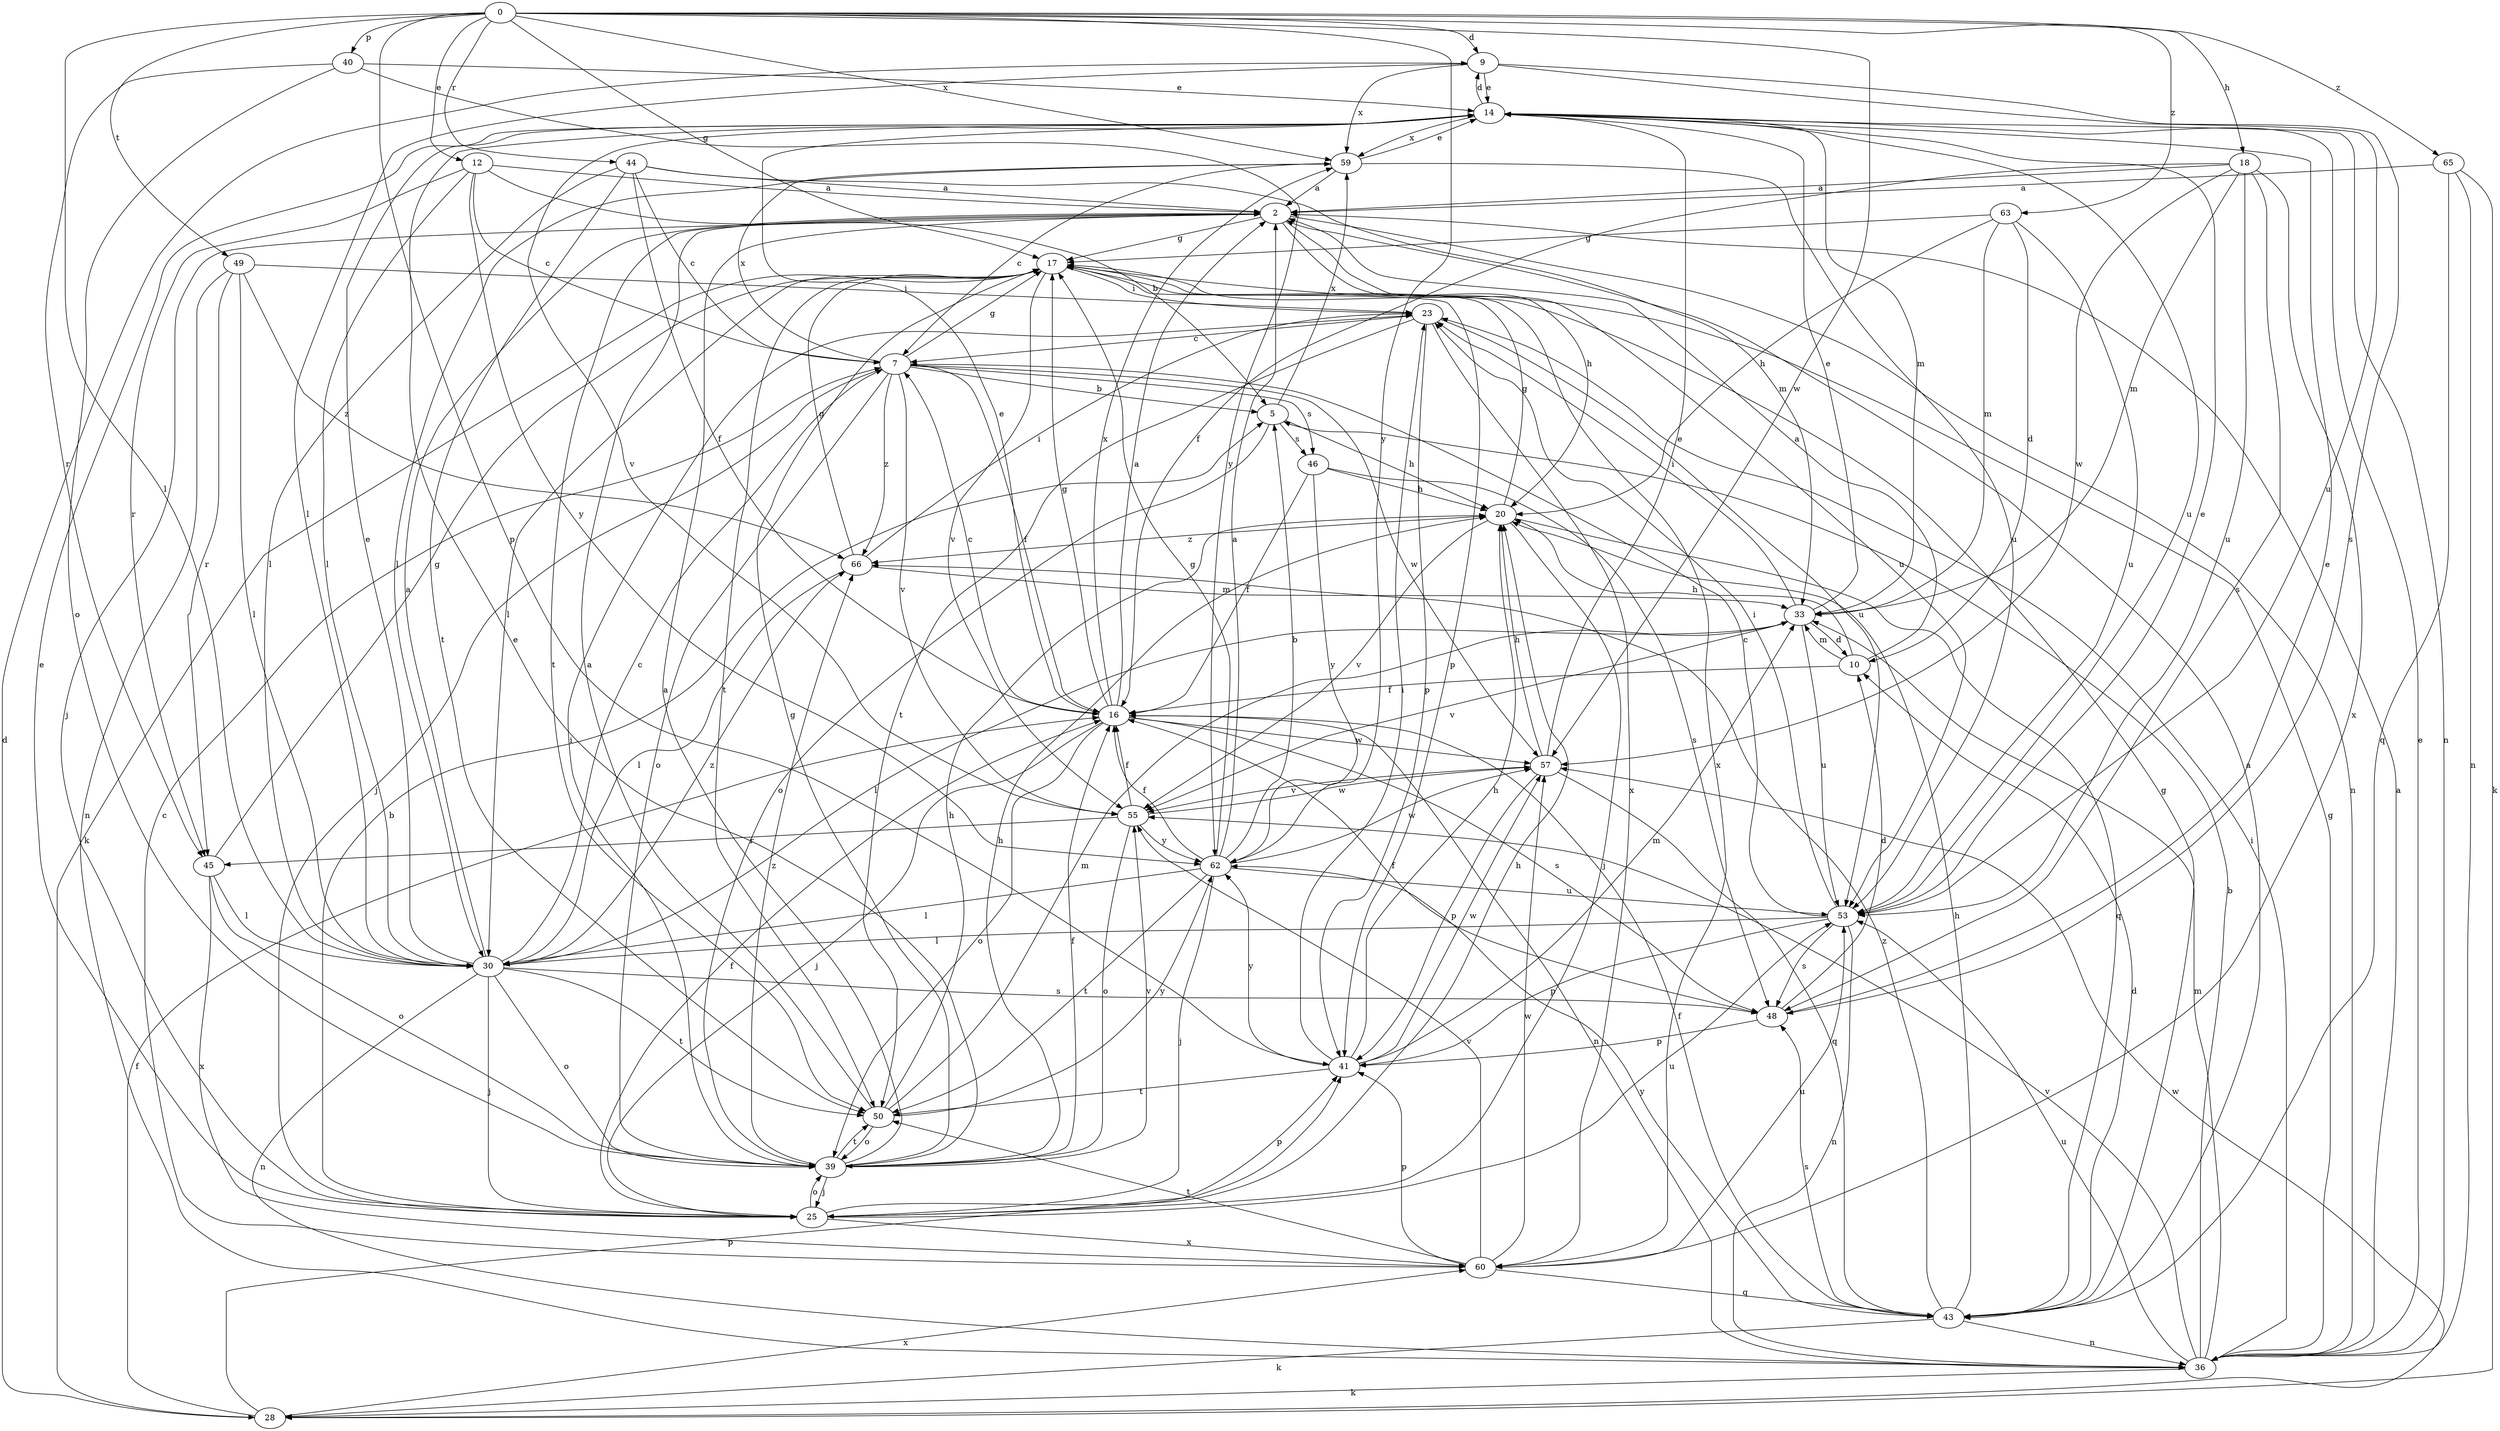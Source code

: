strict digraph  {
0;
2;
5;
7;
9;
10;
12;
14;
16;
17;
18;
20;
23;
25;
28;
30;
33;
36;
39;
40;
41;
43;
44;
45;
46;
48;
49;
50;
53;
55;
57;
59;
60;
62;
63;
65;
66;
0 -> 9  [label=d];
0 -> 12  [label=e];
0 -> 17  [label=g];
0 -> 18  [label=h];
0 -> 30  [label=l];
0 -> 40  [label=p];
0 -> 41  [label=p];
0 -> 44  [label=r];
0 -> 49  [label=t];
0 -> 57  [label=w];
0 -> 59  [label=x];
0 -> 62  [label=y];
0 -> 63  [label=z];
0 -> 65  [label=z];
2 -> 17  [label=g];
2 -> 20  [label=h];
2 -> 25  [label=j];
2 -> 36  [label=n];
2 -> 50  [label=t];
2 -> 53  [label=u];
5 -> 20  [label=h];
5 -> 39  [label=o];
5 -> 46  [label=s];
5 -> 59  [label=x];
7 -> 5  [label=b];
7 -> 16  [label=f];
7 -> 17  [label=g];
7 -> 25  [label=j];
7 -> 39  [label=o];
7 -> 46  [label=s];
7 -> 55  [label=v];
7 -> 57  [label=w];
7 -> 59  [label=x];
7 -> 66  [label=z];
9 -> 14  [label=e];
9 -> 30  [label=l];
9 -> 48  [label=s];
9 -> 53  [label=u];
9 -> 59  [label=x];
10 -> 2  [label=a];
10 -> 16  [label=f];
10 -> 20  [label=h];
10 -> 33  [label=m];
12 -> 2  [label=a];
12 -> 5  [label=b];
12 -> 7  [label=c];
12 -> 30  [label=l];
12 -> 45  [label=r];
12 -> 62  [label=y];
14 -> 9  [label=d];
14 -> 33  [label=m];
14 -> 36  [label=n];
14 -> 53  [label=u];
14 -> 55  [label=v];
14 -> 59  [label=x];
16 -> 2  [label=a];
16 -> 7  [label=c];
16 -> 14  [label=e];
16 -> 17  [label=g];
16 -> 25  [label=j];
16 -> 36  [label=n];
16 -> 39  [label=o];
16 -> 48  [label=s];
16 -> 57  [label=w];
16 -> 59  [label=x];
17 -> 23  [label=i];
17 -> 28  [label=k];
17 -> 30  [label=l];
17 -> 41  [label=p];
17 -> 50  [label=t];
17 -> 55  [label=v];
17 -> 60  [label=x];
18 -> 2  [label=a];
18 -> 16  [label=f];
18 -> 33  [label=m];
18 -> 48  [label=s];
18 -> 53  [label=u];
18 -> 57  [label=w];
18 -> 60  [label=x];
20 -> 17  [label=g];
20 -> 25  [label=j];
20 -> 43  [label=q];
20 -> 55  [label=v];
20 -> 66  [label=z];
23 -> 7  [label=c];
23 -> 41  [label=p];
23 -> 50  [label=t];
23 -> 53  [label=u];
23 -> 60  [label=x];
25 -> 5  [label=b];
25 -> 14  [label=e];
25 -> 16  [label=f];
25 -> 20  [label=h];
25 -> 39  [label=o];
25 -> 41  [label=p];
25 -> 53  [label=u];
25 -> 60  [label=x];
28 -> 9  [label=d];
28 -> 16  [label=f];
28 -> 41  [label=p];
28 -> 57  [label=w];
28 -> 60  [label=x];
30 -> 2  [label=a];
30 -> 7  [label=c];
30 -> 14  [label=e];
30 -> 25  [label=j];
30 -> 36  [label=n];
30 -> 39  [label=o];
30 -> 48  [label=s];
30 -> 50  [label=t];
30 -> 66  [label=z];
33 -> 10  [label=d];
33 -> 14  [label=e];
33 -> 23  [label=i];
33 -> 30  [label=l];
33 -> 53  [label=u];
33 -> 55  [label=v];
36 -> 2  [label=a];
36 -> 5  [label=b];
36 -> 14  [label=e];
36 -> 17  [label=g];
36 -> 23  [label=i];
36 -> 28  [label=k];
36 -> 33  [label=m];
36 -> 53  [label=u];
36 -> 55  [label=v];
39 -> 2  [label=a];
39 -> 14  [label=e];
39 -> 16  [label=f];
39 -> 17  [label=g];
39 -> 20  [label=h];
39 -> 23  [label=i];
39 -> 25  [label=j];
39 -> 50  [label=t];
39 -> 55  [label=v];
39 -> 66  [label=z];
40 -> 14  [label=e];
40 -> 39  [label=o];
40 -> 45  [label=r];
40 -> 62  [label=y];
41 -> 20  [label=h];
41 -> 23  [label=i];
41 -> 33  [label=m];
41 -> 50  [label=t];
41 -> 57  [label=w];
41 -> 62  [label=y];
43 -> 2  [label=a];
43 -> 10  [label=d];
43 -> 16  [label=f];
43 -> 17  [label=g];
43 -> 20  [label=h];
43 -> 28  [label=k];
43 -> 36  [label=n];
43 -> 48  [label=s];
43 -> 62  [label=y];
43 -> 66  [label=z];
44 -> 2  [label=a];
44 -> 7  [label=c];
44 -> 16  [label=f];
44 -> 30  [label=l];
44 -> 33  [label=m];
44 -> 50  [label=t];
45 -> 17  [label=g];
45 -> 30  [label=l];
45 -> 39  [label=o];
45 -> 60  [label=x];
46 -> 16  [label=f];
46 -> 20  [label=h];
46 -> 48  [label=s];
46 -> 62  [label=y];
48 -> 10  [label=d];
48 -> 14  [label=e];
48 -> 16  [label=f];
48 -> 41  [label=p];
49 -> 23  [label=i];
49 -> 30  [label=l];
49 -> 36  [label=n];
49 -> 45  [label=r];
49 -> 66  [label=z];
50 -> 2  [label=a];
50 -> 20  [label=h];
50 -> 33  [label=m];
50 -> 39  [label=o];
50 -> 62  [label=y];
53 -> 7  [label=c];
53 -> 14  [label=e];
53 -> 23  [label=i];
53 -> 30  [label=l];
53 -> 36  [label=n];
53 -> 41  [label=p];
53 -> 48  [label=s];
55 -> 16  [label=f];
55 -> 39  [label=o];
55 -> 45  [label=r];
55 -> 57  [label=w];
55 -> 62  [label=y];
57 -> 14  [label=e];
57 -> 20  [label=h];
57 -> 41  [label=p];
57 -> 43  [label=q];
57 -> 55  [label=v];
59 -> 2  [label=a];
59 -> 7  [label=c];
59 -> 14  [label=e];
59 -> 30  [label=l];
59 -> 53  [label=u];
60 -> 7  [label=c];
60 -> 41  [label=p];
60 -> 43  [label=q];
60 -> 50  [label=t];
60 -> 53  [label=u];
60 -> 55  [label=v];
60 -> 57  [label=w];
62 -> 2  [label=a];
62 -> 5  [label=b];
62 -> 16  [label=f];
62 -> 17  [label=g];
62 -> 25  [label=j];
62 -> 30  [label=l];
62 -> 50  [label=t];
62 -> 53  [label=u];
62 -> 57  [label=w];
63 -> 10  [label=d];
63 -> 17  [label=g];
63 -> 20  [label=h];
63 -> 33  [label=m];
63 -> 53  [label=u];
65 -> 2  [label=a];
65 -> 28  [label=k];
65 -> 36  [label=n];
65 -> 43  [label=q];
66 -> 17  [label=g];
66 -> 23  [label=i];
66 -> 30  [label=l];
66 -> 33  [label=m];
}
